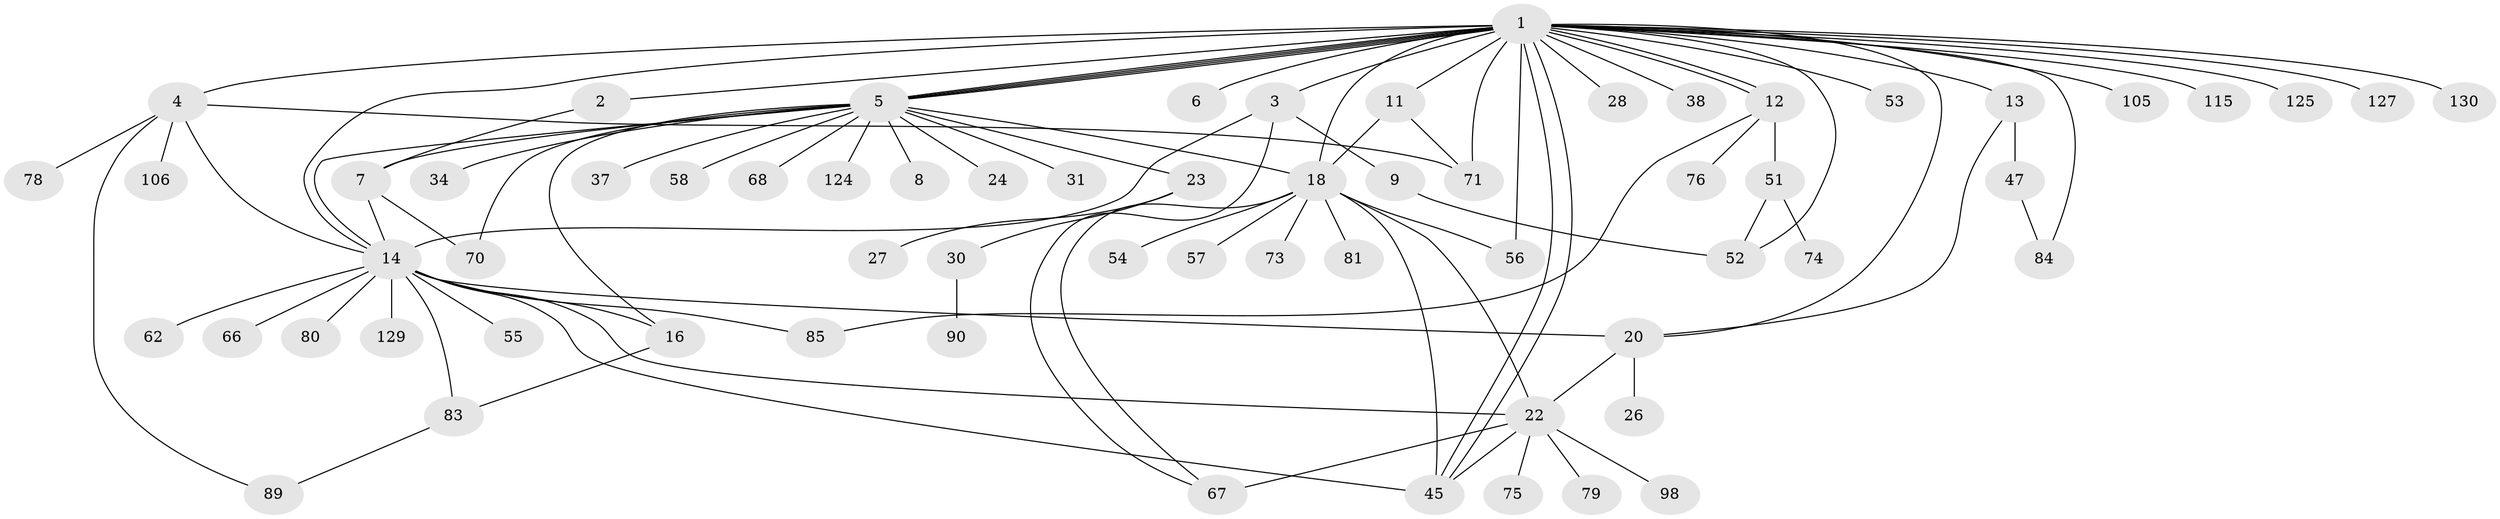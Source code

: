 // original degree distribution, {34: 0.007633587786259542, 2: 0.15267175572519084, 5: 0.04580152671755725, 6: 0.03816793893129771, 13: 0.007633587786259542, 1: 0.5190839694656488, 4: 0.0916030534351145, 3: 0.10687022900763359, 7: 0.007633587786259542, 12: 0.007633587786259542, 10: 0.015267175572519083}
// Generated by graph-tools (version 1.1) at 2025/14/03/09/25 04:14:25]
// undirected, 65 vertices, 96 edges
graph export_dot {
graph [start="1"]
  node [color=gray90,style=filled];
  1;
  2;
  3 [super="+32+48"];
  4;
  5 [super="+10"];
  6;
  7 [super="+41+43+49"];
  8;
  9 [super="+42"];
  11 [super="+61"];
  12;
  13 [super="+25"];
  14 [super="+17+19+72+50+46+44+65+15+63"];
  16 [super="+119+123+128"];
  18 [super="+21+121+40"];
  20 [super="+35"];
  22 [super="+59+29+36+39"];
  23 [super="+97"];
  24;
  26;
  27;
  28;
  30 [super="+93"];
  31;
  34 [super="+88"];
  37;
  38;
  45 [super="+64"];
  47 [super="+69"];
  51;
  52;
  53 [super="+126+111+94"];
  54;
  55;
  56;
  57;
  58;
  62;
  66;
  67 [super="+82"];
  68;
  70;
  71 [super="+100"];
  73;
  74;
  75;
  76;
  78;
  79;
  80;
  81;
  83 [super="+101+103"];
  84 [super="+122"];
  85;
  89 [super="+95"];
  90 [super="+109"];
  98;
  105;
  106;
  115;
  124;
  125;
  127;
  129;
  130;
  1 -- 2;
  1 -- 3;
  1 -- 4;
  1 -- 5;
  1 -- 5;
  1 -- 5;
  1 -- 5;
  1 -- 6;
  1 -- 11;
  1 -- 12;
  1 -- 12;
  1 -- 13;
  1 -- 14 [weight=2];
  1 -- 18 [weight=2];
  1 -- 28;
  1 -- 38;
  1 -- 45;
  1 -- 45;
  1 -- 52;
  1 -- 53;
  1 -- 56;
  1 -- 71 [weight=2];
  1 -- 84;
  1 -- 105;
  1 -- 115;
  1 -- 125;
  1 -- 127;
  1 -- 130;
  1 -- 20;
  2 -- 7;
  3 -- 9;
  3 -- 67;
  3 -- 14;
  4 -- 78;
  4 -- 89;
  4 -- 106;
  4 -- 71;
  4 -- 14;
  5 -- 8;
  5 -- 16;
  5 -- 23;
  5 -- 24;
  5 -- 34;
  5 -- 58;
  5 -- 18;
  5 -- 68;
  5 -- 37;
  5 -- 70;
  5 -- 124;
  5 -- 14;
  5 -- 31;
  5 -- 7;
  7 -- 70;
  7 -- 14 [weight=2];
  9 -- 52;
  11 -- 71;
  11 -- 18;
  12 -- 51;
  12 -- 76;
  12 -- 85;
  13 -- 20;
  13 -- 47;
  14 -- 22 [weight=2];
  14 -- 83;
  14 -- 129;
  14 -- 20;
  14 -- 45;
  14 -- 85;
  14 -- 62;
  14 -- 16;
  14 -- 80;
  14 -- 66;
  14 -- 55;
  16 -- 83;
  18 -- 57;
  18 -- 67;
  18 -- 81;
  18 -- 73;
  18 -- 54;
  18 -- 22 [weight=2];
  18 -- 45;
  18 -- 56;
  20 -- 26;
  20 -- 22;
  22 -- 98;
  22 -- 75;
  22 -- 79;
  22 -- 67 [weight=2];
  22 -- 45;
  23 -- 27;
  23 -- 30;
  30 -- 90;
  47 -- 84;
  51 -- 52;
  51 -- 74;
  83 -- 89;
}
